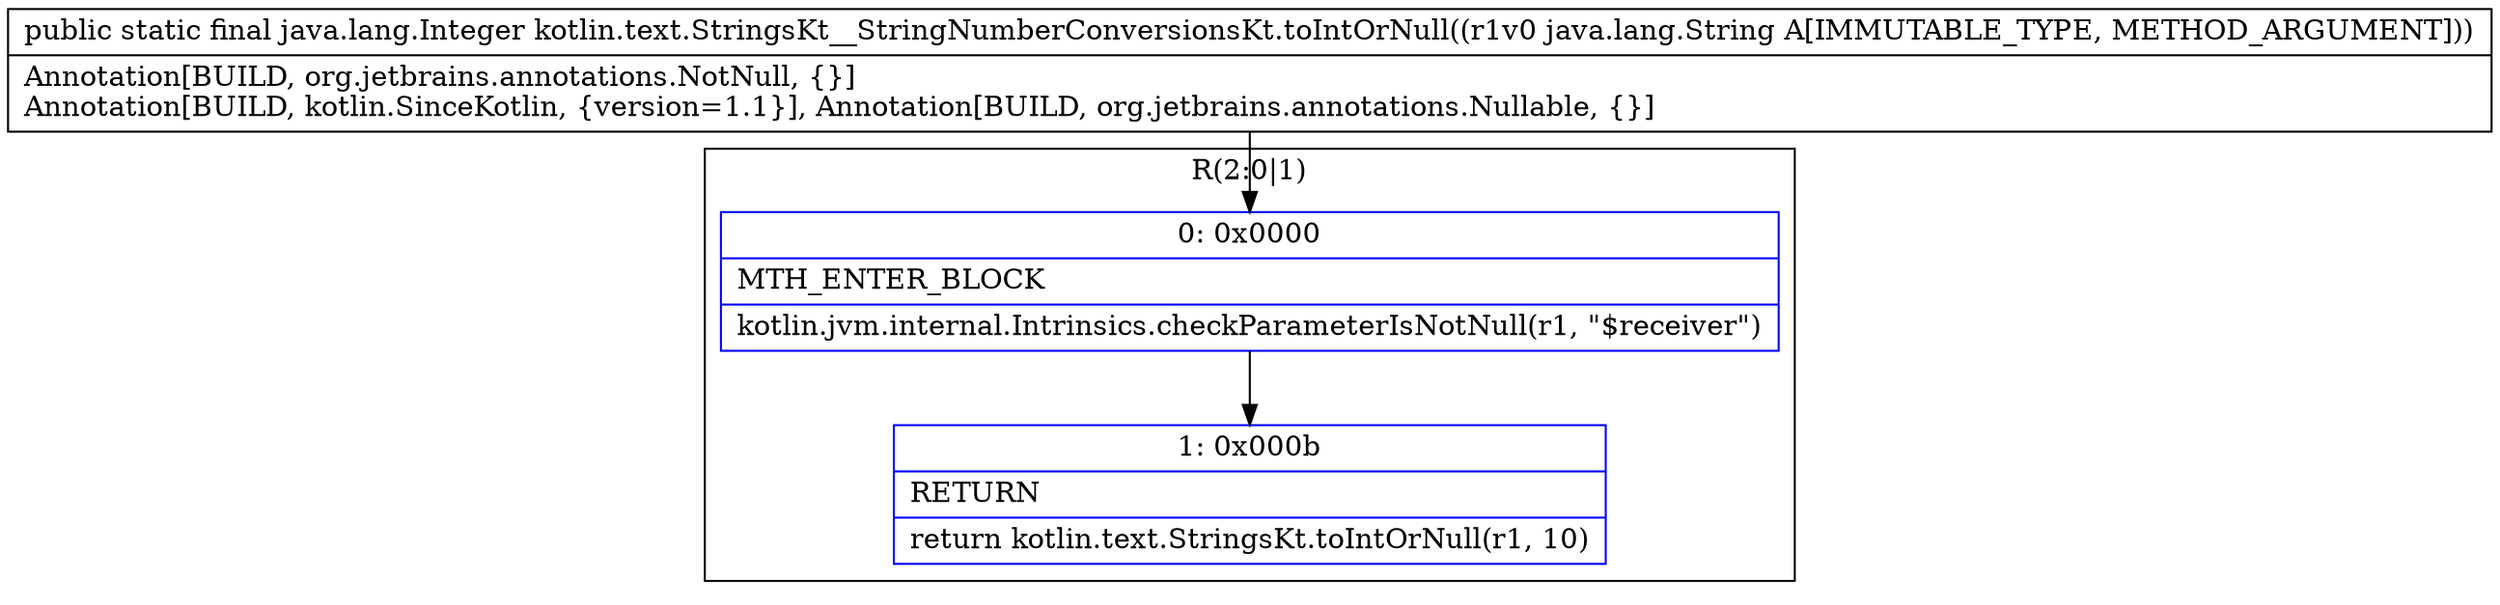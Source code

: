 digraph "CFG forkotlin.text.StringsKt__StringNumberConversionsKt.toIntOrNull(Ljava\/lang\/String;)Ljava\/lang\/Integer;" {
subgraph cluster_Region_1780481678 {
label = "R(2:0|1)";
node [shape=record,color=blue];
Node_0 [shape=record,label="{0\:\ 0x0000|MTH_ENTER_BLOCK\l|kotlin.jvm.internal.Intrinsics.checkParameterIsNotNull(r1, \"$receiver\")\l}"];
Node_1 [shape=record,label="{1\:\ 0x000b|RETURN\l|return kotlin.text.StringsKt.toIntOrNull(r1, 10)\l}"];
}
MethodNode[shape=record,label="{public static final java.lang.Integer kotlin.text.StringsKt__StringNumberConversionsKt.toIntOrNull((r1v0 java.lang.String A[IMMUTABLE_TYPE, METHOD_ARGUMENT]))  | Annotation[BUILD, org.jetbrains.annotations.NotNull, \{\}]\lAnnotation[BUILD, kotlin.SinceKotlin, \{version=1.1\}], Annotation[BUILD, org.jetbrains.annotations.Nullable, \{\}]\l}"];
MethodNode -> Node_0;
Node_0 -> Node_1;
}


